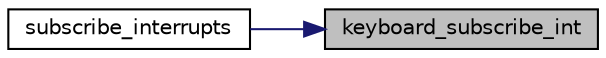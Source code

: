 digraph "keyboard_subscribe_int"
{
 // LATEX_PDF_SIZE
  edge [fontname="Helvetica",fontsize="10",labelfontname="Helvetica",labelfontsize="10"];
  node [fontname="Helvetica",fontsize="10",shape=record];
  rankdir="RL";
  Node1 [label="keyboard_subscribe_int",height=0.2,width=0.4,color="black", fillcolor="grey75", style="filled", fontcolor="black",tooltip="Subscribe keyboard interrupts and disable Minix default handler."];
  Node1 -> Node2 [dir="back",color="midnightblue",fontsize="10",style="solid",fontname="Helvetica"];
  Node2 [label="subscribe_interrupts",height=0.2,width=0.4,color="black", fillcolor="white", style="filled",URL="$group__driver.html#gac2adb984125ed73e6ab4567f23c47cd2",tooltip="Subscribe interrupts: keyboard, mouse, timer."];
}
